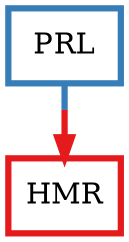 digraph barS {
	{
		rank=same
	1 [shape=box,penwidth=3,colorscheme=set19,color=2,label="PRL"]
	}
	{
		rank=same
		0 [shape=box,penwidth=3,colorscheme=set19,color=1,label="HMR"]
	}
	1 -> 0 [penwidth=3,colorscheme=set19,color="2;0.5:1"]
}
